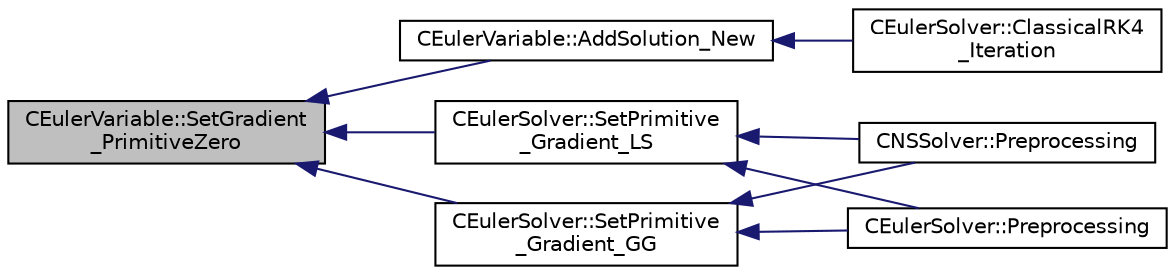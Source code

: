digraph "CEulerVariable::SetGradient_PrimitiveZero"
{
  edge [fontname="Helvetica",fontsize="10",labelfontname="Helvetica",labelfontsize="10"];
  node [fontname="Helvetica",fontsize="10",shape=record];
  rankdir="LR";
  Node303 [label="CEulerVariable::SetGradient\l_PrimitiveZero",height=0.2,width=0.4,color="black", fillcolor="grey75", style="filled", fontcolor="black"];
  Node303 -> Node304 [dir="back",color="midnightblue",fontsize="10",style="solid",fontname="Helvetica"];
  Node304 [label="CEulerVariable::AddSolution_New",height=0.2,width=0.4,color="black", fillcolor="white", style="filled",URL="$class_c_euler_variable.html#aeb53fd51ed2279bdb2d5b9f6beba5599",tooltip="Add a value to the new solution container for Classical RK4. "];
  Node304 -> Node305 [dir="back",color="midnightblue",fontsize="10",style="solid",fontname="Helvetica"];
  Node305 [label="CEulerSolver::ClassicalRK4\l_Iteration",height=0.2,width=0.4,color="black", fillcolor="white", style="filled",URL="$class_c_euler_solver.html#ad87a9109a645f0ea9e38336d2a6bf196",tooltip="Update the solution using the classical fourth-order Runge-Kutta scheme. "];
  Node303 -> Node306 [dir="back",color="midnightblue",fontsize="10",style="solid",fontname="Helvetica"];
  Node306 [label="CEulerSolver::SetPrimitive\l_Gradient_GG",height=0.2,width=0.4,color="black", fillcolor="white", style="filled",URL="$class_c_euler_solver.html#a74fb3b502b83371fcf0728ec546e039b",tooltip="Compute the gradient of the primitive variables using Green-Gauss method, and stores the result in th..."];
  Node306 -> Node307 [dir="back",color="midnightblue",fontsize="10",style="solid",fontname="Helvetica"];
  Node307 [label="CEulerSolver::Preprocessing",height=0.2,width=0.4,color="black", fillcolor="white", style="filled",URL="$class_c_euler_solver.html#a8b89e1bfce33284c2d8f5f00f82f3f3f",tooltip="Compute primitive variables and their gradients. "];
  Node306 -> Node308 [dir="back",color="midnightblue",fontsize="10",style="solid",fontname="Helvetica"];
  Node308 [label="CNSSolver::Preprocessing",height=0.2,width=0.4,color="black", fillcolor="white", style="filled",URL="$class_c_n_s_solver.html#a028c83d18cf8520dff2f9628d8a04e4b",tooltip="Restart residual and compute gradients. "];
  Node303 -> Node309 [dir="back",color="midnightblue",fontsize="10",style="solid",fontname="Helvetica"];
  Node309 [label="CEulerSolver::SetPrimitive\l_Gradient_LS",height=0.2,width=0.4,color="black", fillcolor="white", style="filled",URL="$class_c_euler_solver.html#a734d5bd064215fb722477f39993155d4",tooltip="Compute the gradient of the primitive variables using a Least-Squares method, and stores the result i..."];
  Node309 -> Node307 [dir="back",color="midnightblue",fontsize="10",style="solid",fontname="Helvetica"];
  Node309 -> Node308 [dir="back",color="midnightblue",fontsize="10",style="solid",fontname="Helvetica"];
}
